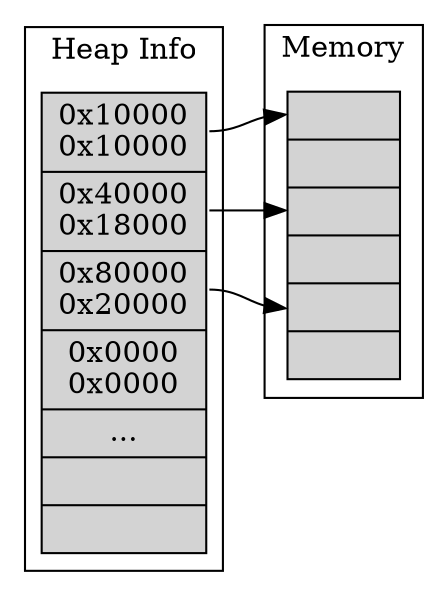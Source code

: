 digraph free1 {

	node [shape=record, style=filled group=""]

	rankdir=LR
	subgraph cluster_1 {
		label="Heap Info" 
		h [label="<f0>0x10000\n0x10000|<f1>0x40000\n0x18000|<f2>0x80000\n0x20000|0x0000\n0x0000|...|<a>|<a>"]
		// [style=none]
	};
	
	subgraph cluster_2 {
		label="Memory"
		m [label="<f0>|<f1>|<f2>|<f3>|<f4>|" ]
	}
	
	h:f0->m:f0
	h:f1->m:f2
	h:f2->m:f4
}
